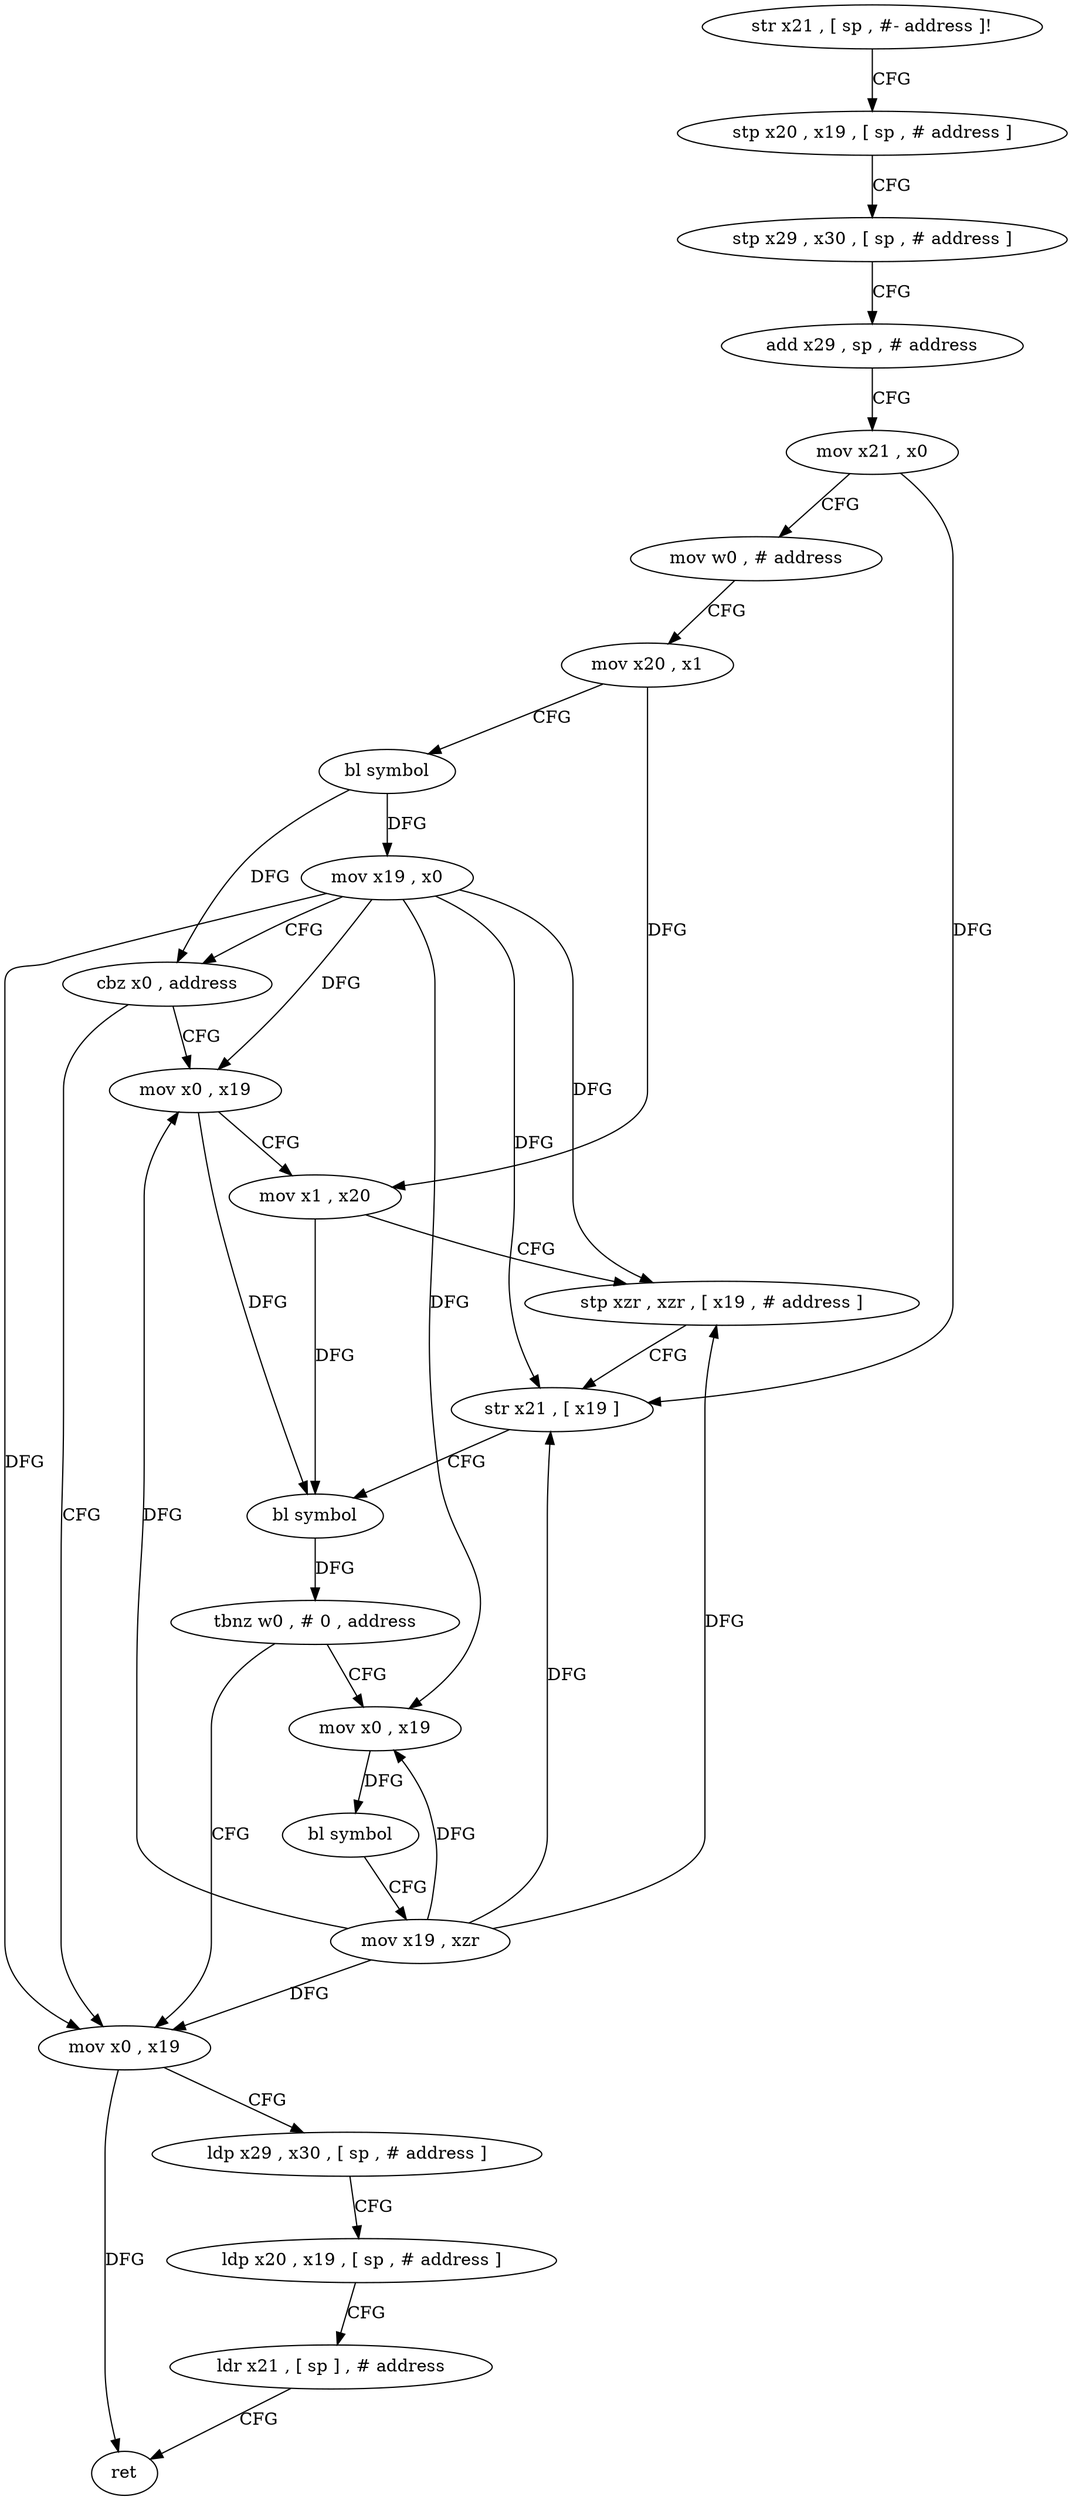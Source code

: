 digraph "func" {
"93520" [label = "str x21 , [ sp , #- address ]!" ]
"93524" [label = "stp x20 , x19 , [ sp , # address ]" ]
"93528" [label = "stp x29 , x30 , [ sp , # address ]" ]
"93532" [label = "add x29 , sp , # address" ]
"93536" [label = "mov x21 , x0" ]
"93540" [label = "mov w0 , # address" ]
"93544" [label = "mov x20 , x1" ]
"93548" [label = "bl symbol" ]
"93552" [label = "mov x19 , x0" ]
"93556" [label = "cbz x0 , address" ]
"93596" [label = "mov x0 , x19" ]
"93560" [label = "mov x0 , x19" ]
"93600" [label = "ldp x29 , x30 , [ sp , # address ]" ]
"93604" [label = "ldp x20 , x19 , [ sp , # address ]" ]
"93608" [label = "ldr x21 , [ sp ] , # address" ]
"93612" [label = "ret" ]
"93564" [label = "mov x1 , x20" ]
"93568" [label = "stp xzr , xzr , [ x19 , # address ]" ]
"93572" [label = "str x21 , [ x19 ]" ]
"93576" [label = "bl symbol" ]
"93580" [label = "tbnz w0 , # 0 , address" ]
"93584" [label = "mov x0 , x19" ]
"93588" [label = "bl symbol" ]
"93592" [label = "mov x19 , xzr" ]
"93520" -> "93524" [ label = "CFG" ]
"93524" -> "93528" [ label = "CFG" ]
"93528" -> "93532" [ label = "CFG" ]
"93532" -> "93536" [ label = "CFG" ]
"93536" -> "93540" [ label = "CFG" ]
"93536" -> "93572" [ label = "DFG" ]
"93540" -> "93544" [ label = "CFG" ]
"93544" -> "93548" [ label = "CFG" ]
"93544" -> "93564" [ label = "DFG" ]
"93548" -> "93552" [ label = "DFG" ]
"93548" -> "93556" [ label = "DFG" ]
"93552" -> "93556" [ label = "CFG" ]
"93552" -> "93596" [ label = "DFG" ]
"93552" -> "93560" [ label = "DFG" ]
"93552" -> "93568" [ label = "DFG" ]
"93552" -> "93572" [ label = "DFG" ]
"93552" -> "93584" [ label = "DFG" ]
"93556" -> "93596" [ label = "CFG" ]
"93556" -> "93560" [ label = "CFG" ]
"93596" -> "93600" [ label = "CFG" ]
"93596" -> "93612" [ label = "DFG" ]
"93560" -> "93564" [ label = "CFG" ]
"93560" -> "93576" [ label = "DFG" ]
"93600" -> "93604" [ label = "CFG" ]
"93604" -> "93608" [ label = "CFG" ]
"93608" -> "93612" [ label = "CFG" ]
"93564" -> "93568" [ label = "CFG" ]
"93564" -> "93576" [ label = "DFG" ]
"93568" -> "93572" [ label = "CFG" ]
"93572" -> "93576" [ label = "CFG" ]
"93576" -> "93580" [ label = "DFG" ]
"93580" -> "93596" [ label = "CFG" ]
"93580" -> "93584" [ label = "CFG" ]
"93584" -> "93588" [ label = "DFG" ]
"93588" -> "93592" [ label = "CFG" ]
"93592" -> "93596" [ label = "DFG" ]
"93592" -> "93560" [ label = "DFG" ]
"93592" -> "93568" [ label = "DFG" ]
"93592" -> "93584" [ label = "DFG" ]
"93592" -> "93572" [ label = "DFG" ]
}
